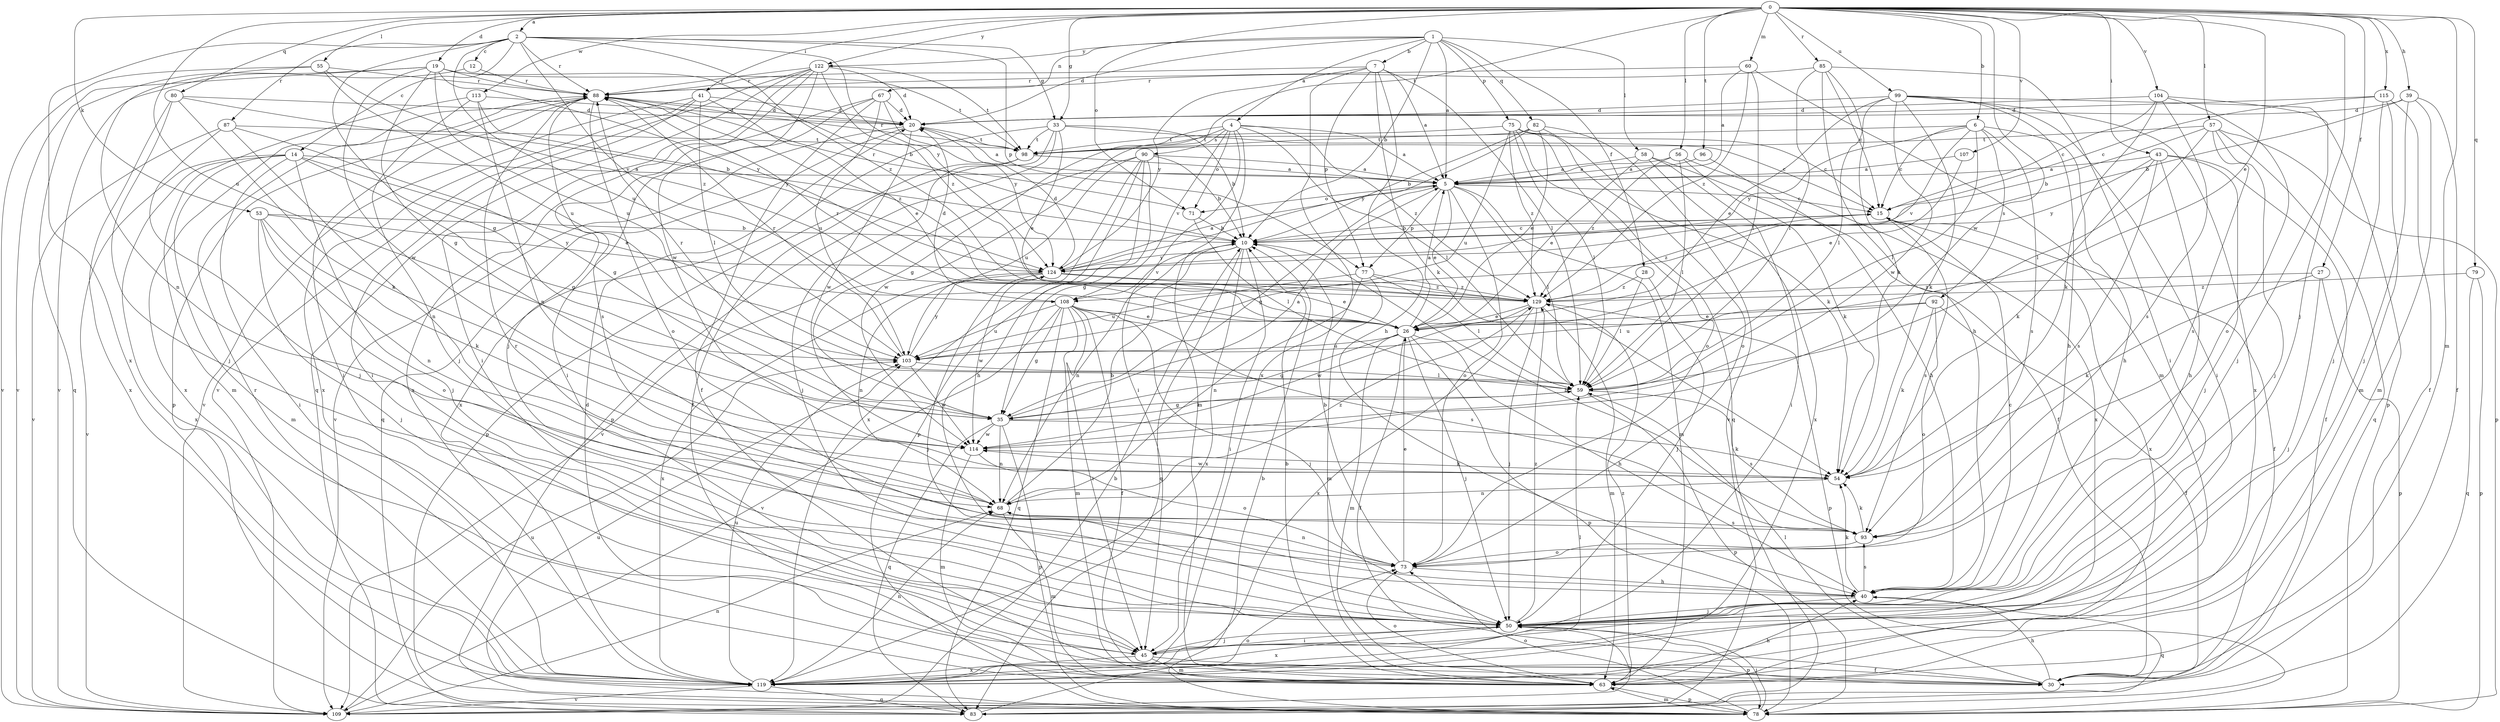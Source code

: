 strict digraph  {
0;
1;
2;
4;
5;
6;
7;
10;
12;
14;
15;
19;
20;
26;
27;
28;
30;
33;
35;
39;
40;
41;
43;
45;
50;
53;
54;
55;
56;
57;
58;
59;
60;
63;
67;
68;
71;
73;
75;
77;
78;
79;
80;
82;
83;
85;
87;
88;
90;
92;
93;
96;
98;
99;
103;
104;
107;
108;
109;
113;
114;
115;
119;
122;
124;
129;
0 -> 2  [label=a];
0 -> 6  [label=b];
0 -> 19  [label=d];
0 -> 26  [label=e];
0 -> 27  [label=f];
0 -> 33  [label=g];
0 -> 39  [label=h];
0 -> 41  [label=i];
0 -> 43  [label=i];
0 -> 50  [label=j];
0 -> 53  [label=k];
0 -> 55  [label=l];
0 -> 56  [label=l];
0 -> 57  [label=l];
0 -> 60  [label=m];
0 -> 63  [label=m];
0 -> 71  [label=o];
0 -> 79  [label=q];
0 -> 80  [label=q];
0 -> 85  [label=r];
0 -> 96  [label=t];
0 -> 98  [label=t];
0 -> 99  [label=u];
0 -> 103  [label=u];
0 -> 104  [label=v];
0 -> 107  [label=v];
0 -> 113  [label=w];
0 -> 114  [label=w];
0 -> 115  [label=x];
0 -> 122  [label=y];
1 -> 4  [label=a];
1 -> 5  [label=a];
1 -> 7  [label=b];
1 -> 10  [label=b];
1 -> 20  [label=d];
1 -> 28  [label=f];
1 -> 58  [label=l];
1 -> 67  [label=n];
1 -> 75  [label=p];
1 -> 82  [label=q];
1 -> 122  [label=y];
2 -> 12  [label=c];
2 -> 14  [label=c];
2 -> 33  [label=g];
2 -> 35  [label=g];
2 -> 77  [label=p];
2 -> 87  [label=r];
2 -> 88  [label=r];
2 -> 103  [label=u];
2 -> 108  [label=v];
2 -> 119  [label=x];
2 -> 124  [label=y];
2 -> 129  [label=z];
4 -> 5  [label=a];
4 -> 35  [label=g];
4 -> 45  [label=i];
4 -> 59  [label=l];
4 -> 63  [label=m];
4 -> 71  [label=o];
4 -> 90  [label=s];
4 -> 108  [label=v];
4 -> 114  [label=w];
4 -> 129  [label=z];
5 -> 15  [label=c];
5 -> 26  [label=e];
5 -> 35  [label=g];
5 -> 59  [label=l];
5 -> 63  [label=m];
5 -> 71  [label=o];
5 -> 73  [label=o];
5 -> 77  [label=p];
6 -> 15  [label=c];
6 -> 40  [label=h];
6 -> 59  [label=l];
6 -> 92  [label=s];
6 -> 93  [label=s];
6 -> 98  [label=t];
6 -> 108  [label=v];
6 -> 124  [label=y];
7 -> 5  [label=a];
7 -> 40  [label=h];
7 -> 54  [label=k];
7 -> 59  [label=l];
7 -> 77  [label=p];
7 -> 88  [label=r];
7 -> 119  [label=x];
7 -> 124  [label=y];
10 -> 15  [label=c];
10 -> 45  [label=i];
10 -> 68  [label=n];
10 -> 83  [label=q];
10 -> 108  [label=v];
10 -> 119  [label=x];
10 -> 124  [label=y];
12 -> 88  [label=r];
12 -> 109  [label=v];
14 -> 5  [label=a];
14 -> 26  [label=e];
14 -> 35  [label=g];
14 -> 45  [label=i];
14 -> 50  [label=j];
14 -> 63  [label=m];
14 -> 109  [label=v];
14 -> 119  [label=x];
15 -> 10  [label=b];
15 -> 30  [label=f];
15 -> 93  [label=s];
15 -> 119  [label=x];
15 -> 129  [label=z];
19 -> 10  [label=b];
19 -> 35  [label=g];
19 -> 83  [label=q];
19 -> 88  [label=r];
19 -> 98  [label=t];
19 -> 103  [label=u];
19 -> 109  [label=v];
19 -> 114  [label=w];
19 -> 124  [label=y];
20 -> 5  [label=a];
20 -> 83  [label=q];
20 -> 98  [label=t];
20 -> 109  [label=v];
20 -> 114  [label=w];
26 -> 5  [label=a];
26 -> 30  [label=f];
26 -> 35  [label=g];
26 -> 40  [label=h];
26 -> 50  [label=j];
26 -> 63  [label=m];
26 -> 78  [label=p];
26 -> 88  [label=r];
26 -> 103  [label=u];
27 -> 50  [label=j];
27 -> 54  [label=k];
27 -> 78  [label=p];
27 -> 129  [label=z];
28 -> 50  [label=j];
28 -> 59  [label=l];
28 -> 129  [label=z];
30 -> 20  [label=d];
30 -> 40  [label=h];
30 -> 59  [label=l];
33 -> 10  [label=b];
33 -> 15  [label=c];
33 -> 26  [label=e];
33 -> 30  [label=f];
33 -> 78  [label=p];
33 -> 98  [label=t];
33 -> 119  [label=x];
35 -> 5  [label=a];
35 -> 54  [label=k];
35 -> 59  [label=l];
35 -> 68  [label=n];
35 -> 78  [label=p];
35 -> 83  [label=q];
35 -> 114  [label=w];
39 -> 10  [label=b];
39 -> 20  [label=d];
39 -> 30  [label=f];
39 -> 50  [label=j];
39 -> 63  [label=m];
40 -> 15  [label=c];
40 -> 50  [label=j];
40 -> 54  [label=k];
40 -> 83  [label=q];
40 -> 88  [label=r];
40 -> 93  [label=s];
41 -> 20  [label=d];
41 -> 26  [label=e];
41 -> 45  [label=i];
41 -> 59  [label=l];
41 -> 109  [label=v];
41 -> 119  [label=x];
43 -> 5  [label=a];
43 -> 30  [label=f];
43 -> 40  [label=h];
43 -> 50  [label=j];
43 -> 54  [label=k];
43 -> 93  [label=s];
43 -> 124  [label=y];
45 -> 30  [label=f];
45 -> 50  [label=j];
45 -> 63  [label=m];
45 -> 119  [label=x];
50 -> 45  [label=i];
50 -> 78  [label=p];
50 -> 119  [label=x];
50 -> 129  [label=z];
53 -> 10  [label=b];
53 -> 50  [label=j];
53 -> 54  [label=k];
53 -> 68  [label=n];
53 -> 73  [label=o];
53 -> 124  [label=y];
54 -> 68  [label=n];
54 -> 114  [label=w];
55 -> 68  [label=n];
55 -> 88  [label=r];
55 -> 103  [label=u];
55 -> 109  [label=v];
55 -> 129  [label=z];
56 -> 5  [label=a];
56 -> 54  [label=k];
56 -> 59  [label=l];
56 -> 119  [label=x];
56 -> 129  [label=z];
57 -> 10  [label=b];
57 -> 50  [label=j];
57 -> 59  [label=l];
57 -> 78  [label=p];
57 -> 83  [label=q];
57 -> 93  [label=s];
57 -> 98  [label=t];
58 -> 5  [label=a];
58 -> 26  [label=e];
58 -> 30  [label=f];
58 -> 45  [label=i];
58 -> 119  [label=x];
59 -> 35  [label=g];
59 -> 78  [label=p];
59 -> 88  [label=r];
59 -> 93  [label=s];
60 -> 5  [label=a];
60 -> 59  [label=l];
60 -> 63  [label=m];
60 -> 88  [label=r];
60 -> 129  [label=z];
63 -> 10  [label=b];
63 -> 40  [label=h];
63 -> 73  [label=o];
63 -> 78  [label=p];
63 -> 129  [label=z];
67 -> 20  [label=d];
67 -> 30  [label=f];
67 -> 45  [label=i];
67 -> 103  [label=u];
67 -> 119  [label=x];
67 -> 124  [label=y];
68 -> 10  [label=b];
68 -> 63  [label=m];
68 -> 93  [label=s];
68 -> 129  [label=z];
71 -> 10  [label=b];
71 -> 59  [label=l];
71 -> 88  [label=r];
73 -> 10  [label=b];
73 -> 26  [label=e];
73 -> 40  [label=h];
73 -> 68  [label=n];
75 -> 15  [label=c];
75 -> 54  [label=k];
75 -> 59  [label=l];
75 -> 73  [label=o];
75 -> 83  [label=q];
75 -> 98  [label=t];
75 -> 103  [label=u];
75 -> 129  [label=z];
77 -> 59  [label=l];
77 -> 63  [label=m];
77 -> 68  [label=n];
77 -> 103  [label=u];
77 -> 129  [label=z];
78 -> 10  [label=b];
78 -> 50  [label=j];
78 -> 63  [label=m];
78 -> 73  [label=o];
78 -> 103  [label=u];
79 -> 78  [label=p];
79 -> 83  [label=q];
79 -> 129  [label=z];
80 -> 10  [label=b];
80 -> 20  [label=d];
80 -> 50  [label=j];
80 -> 54  [label=k];
80 -> 119  [label=x];
82 -> 10  [label=b];
82 -> 26  [label=e];
82 -> 73  [label=o];
82 -> 98  [label=t];
82 -> 109  [label=v];
82 -> 124  [label=y];
83 -> 73  [label=o];
85 -> 15  [label=c];
85 -> 40  [label=h];
85 -> 45  [label=i];
85 -> 54  [label=k];
85 -> 59  [label=l];
85 -> 88  [label=r];
87 -> 35  [label=g];
87 -> 50  [label=j];
87 -> 68  [label=n];
87 -> 98  [label=t];
87 -> 109  [label=v];
88 -> 20  [label=d];
88 -> 45  [label=i];
88 -> 73  [label=o];
88 -> 78  [label=p];
88 -> 93  [label=s];
88 -> 119  [label=x];
88 -> 129  [label=z];
90 -> 5  [label=a];
90 -> 10  [label=b];
90 -> 35  [label=g];
90 -> 40  [label=h];
90 -> 78  [label=p];
90 -> 103  [label=u];
90 -> 109  [label=v];
90 -> 119  [label=x];
92 -> 26  [label=e];
92 -> 30  [label=f];
92 -> 54  [label=k];
92 -> 73  [label=o];
92 -> 103  [label=u];
93 -> 10  [label=b];
93 -> 54  [label=k];
93 -> 73  [label=o];
96 -> 5  [label=a];
96 -> 40  [label=h];
98 -> 5  [label=a];
98 -> 50  [label=j];
98 -> 78  [label=p];
98 -> 88  [label=r];
99 -> 20  [label=d];
99 -> 26  [label=e];
99 -> 40  [label=h];
99 -> 45  [label=i];
99 -> 54  [label=k];
99 -> 59  [label=l];
99 -> 78  [label=p];
99 -> 114  [label=w];
99 -> 119  [label=x];
103 -> 59  [label=l];
103 -> 88  [label=r];
103 -> 114  [label=w];
103 -> 124  [label=y];
104 -> 15  [label=c];
104 -> 20  [label=d];
104 -> 50  [label=j];
104 -> 54  [label=k];
104 -> 73  [label=o];
104 -> 93  [label=s];
107 -> 5  [label=a];
107 -> 26  [label=e];
108 -> 20  [label=d];
108 -> 26  [label=e];
108 -> 30  [label=f];
108 -> 35  [label=g];
108 -> 45  [label=i];
108 -> 50  [label=j];
108 -> 63  [label=m];
108 -> 83  [label=q];
108 -> 93  [label=s];
108 -> 103  [label=u];
108 -> 109  [label=v];
109 -> 10  [label=b];
109 -> 50  [label=j];
109 -> 68  [label=n];
109 -> 103  [label=u];
113 -> 20  [label=d];
113 -> 50  [label=j];
113 -> 63  [label=m];
113 -> 68  [label=n];
113 -> 124  [label=y];
114 -> 54  [label=k];
114 -> 63  [label=m];
114 -> 73  [label=o];
115 -> 15  [label=c];
115 -> 20  [label=d];
115 -> 30  [label=f];
115 -> 50  [label=j];
115 -> 63  [label=m];
119 -> 59  [label=l];
119 -> 68  [label=n];
119 -> 83  [label=q];
119 -> 88  [label=r];
119 -> 103  [label=u];
119 -> 109  [label=v];
122 -> 20  [label=d];
122 -> 45  [label=i];
122 -> 50  [label=j];
122 -> 83  [label=q];
122 -> 88  [label=r];
122 -> 98  [label=t];
122 -> 109  [label=v];
122 -> 114  [label=w];
122 -> 129  [label=z];
124 -> 5  [label=a];
124 -> 20  [label=d];
124 -> 26  [label=e];
124 -> 50  [label=j];
124 -> 68  [label=n];
124 -> 114  [label=w];
124 -> 119  [label=x];
124 -> 129  [label=z];
129 -> 26  [label=e];
129 -> 50  [label=j];
129 -> 63  [label=m];
129 -> 78  [label=p];
129 -> 114  [label=w];
129 -> 119  [label=x];
}
